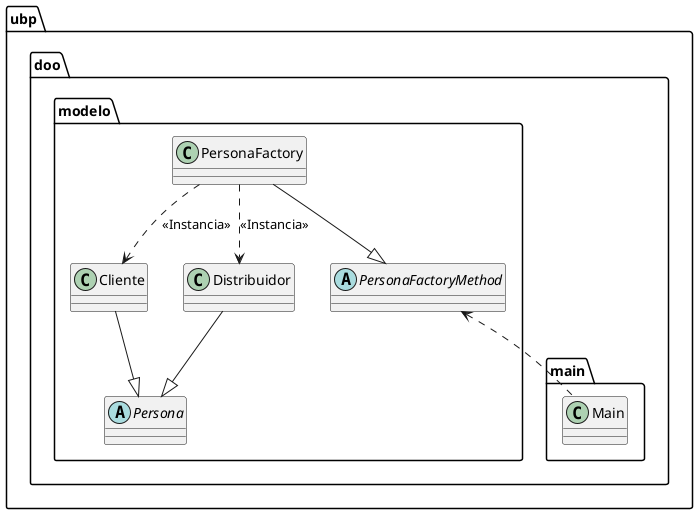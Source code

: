 @startuml
abstract class ubp.doo.modelo.Persona
abstract class ubp.doo.modelo.PersonaFactoryMethod
class ubp.doo.main.Main
class ubp.doo.modelo.Cliente
class ubp.doo.modelo.Distribuidor
ubp.doo.modelo.PersonaFactory --|> ubp.doo.modelo.PersonaFactoryMethod
ubp.doo.modelo.PersonaFactory ..> ubp.doo.modelo.Cliente : <<Instancia>>
ubp.doo.modelo.PersonaFactory ..> ubp.doo.modelo.Distribuidor : <<Instancia>>
ubp.doo.main.Main .up.> ubp.doo.modelo.PersonaFactoryMethod
ubp.doo.modelo.Cliente --|> ubp.doo.modelo.Persona
ubp.doo.modelo.Distribuidor --|> ubp.doo.modelo.Persona
@enduml